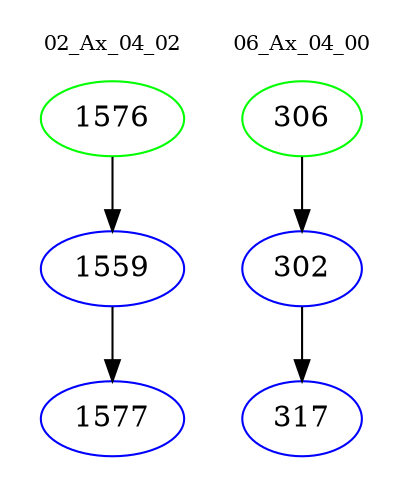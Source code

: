 digraph{
subgraph cluster_0 {
color = white
label = "02_Ax_04_02";
fontsize=10;
T0_1576 [label="1576", color="green"]
T0_1576 -> T0_1559 [color="black"]
T0_1559 [label="1559", color="blue"]
T0_1559 -> T0_1577 [color="black"]
T0_1577 [label="1577", color="blue"]
}
subgraph cluster_1 {
color = white
label = "06_Ax_04_00";
fontsize=10;
T1_306 [label="306", color="green"]
T1_306 -> T1_302 [color="black"]
T1_302 [label="302", color="blue"]
T1_302 -> T1_317 [color="black"]
T1_317 [label="317", color="blue"]
}
}
